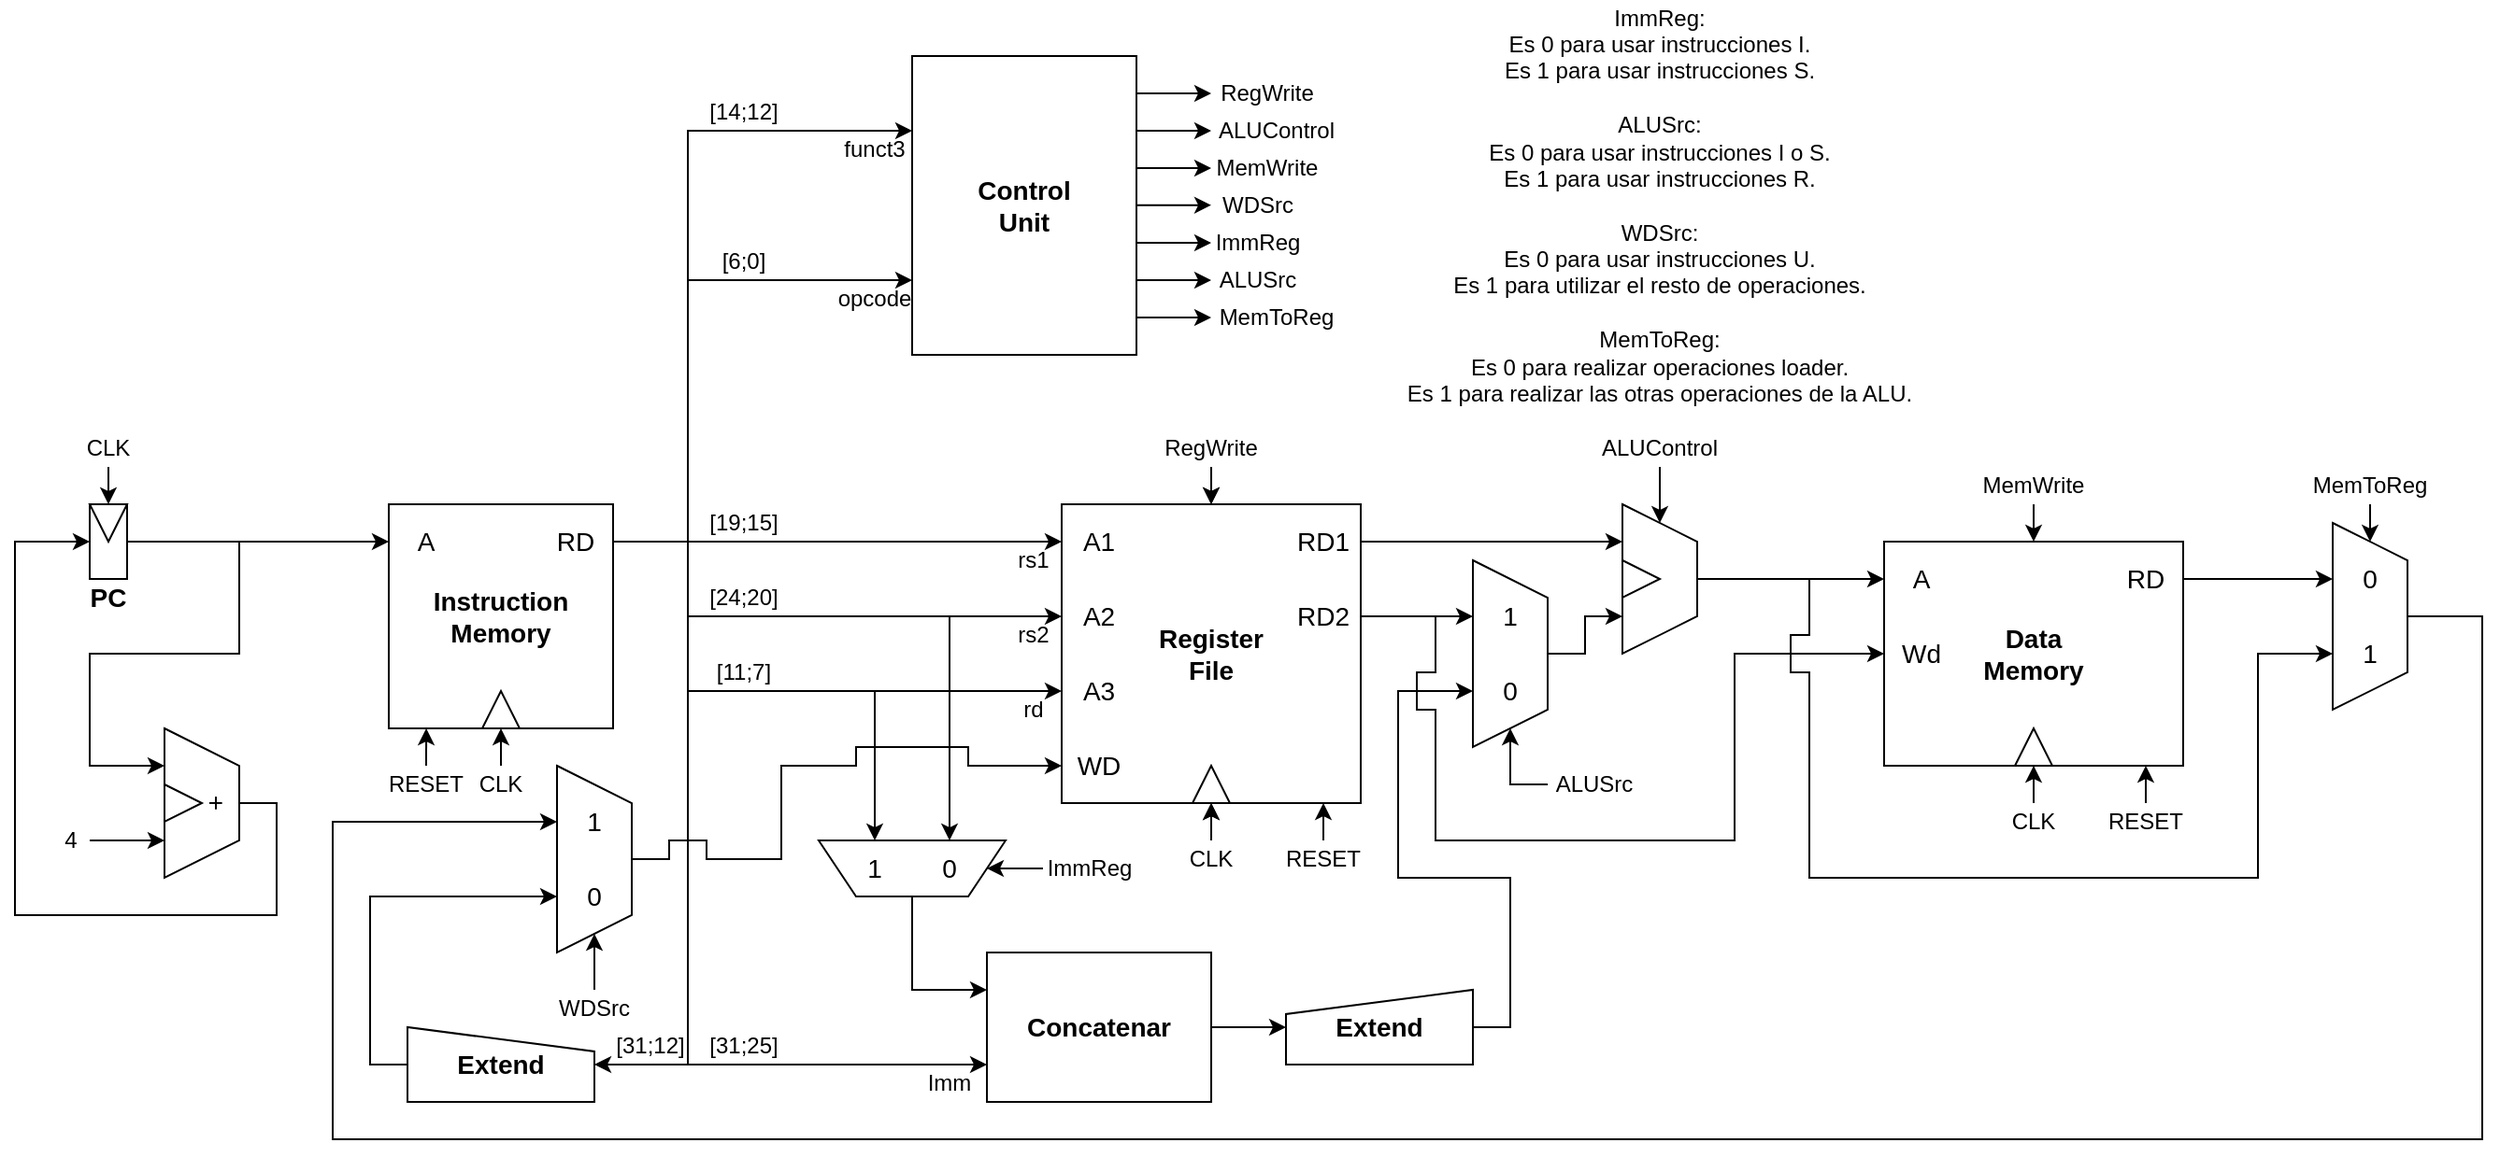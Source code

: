 <mxfile version="22.0.2" type="device">
  <diagram name="Página-1" id="6GFKaBrxD16RPJuChNok">
    <mxGraphModel dx="2023" dy="1169" grid="1" gridSize="10" guides="1" tooltips="1" connect="1" arrows="1" fold="1" page="1" pageScale="1" pageWidth="3300" pageHeight="4681" math="0" shadow="0">
      <root>
        <mxCell id="0" />
        <mxCell id="1" parent="0" />
        <mxCell id="DCOvYSJb3xVZd7ZvaFjD-1" value="Instruction&lt;br style=&quot;font-size: 14px;&quot;&gt;Memory" style="rounded=0;whiteSpace=wrap;html=1;fillColor=none;fontSize=14;fontStyle=1" parent="1" vertex="1">
          <mxGeometry x="320" y="400" width="120" height="120" as="geometry" />
        </mxCell>
        <mxCell id="DCOvYSJb3xVZd7ZvaFjD-2" value="A" style="text;html=1;strokeColor=none;fillColor=none;align=center;verticalAlign=middle;whiteSpace=wrap;rounded=0;fontSize=14;" parent="1" vertex="1">
          <mxGeometry x="320" y="405" width="40" height="30" as="geometry" />
        </mxCell>
        <mxCell id="DCOvYSJb3xVZd7ZvaFjD-3" value="RD" style="text;html=1;strokeColor=none;fillColor=none;align=center;verticalAlign=middle;whiteSpace=wrap;rounded=0;fontSize=14;" parent="1" vertex="1">
          <mxGeometry x="400" y="405" width="40" height="30" as="geometry" />
        </mxCell>
        <mxCell id="DCOvYSJb3xVZd7ZvaFjD-4" value="Register&lt;br&gt;File" style="rounded=0;whiteSpace=wrap;html=1;fillColor=none;fontSize=14;fontStyle=1" parent="1" vertex="1">
          <mxGeometry x="680" y="400" width="160" height="160" as="geometry" />
        </mxCell>
        <mxCell id="DCOvYSJb3xVZd7ZvaFjD-5" value="A1" style="text;html=1;strokeColor=none;fillColor=none;align=center;verticalAlign=middle;whiteSpace=wrap;rounded=0;fontSize=14;" parent="1" vertex="1">
          <mxGeometry x="680" y="405" width="40" height="30" as="geometry" />
        </mxCell>
        <mxCell id="DCOvYSJb3xVZd7ZvaFjD-6" value="RD1" style="text;html=1;strokeColor=none;fillColor=none;align=center;verticalAlign=middle;whiteSpace=wrap;rounded=0;fontSize=14;" parent="1" vertex="1">
          <mxGeometry x="800" y="405" width="40" height="30" as="geometry" />
        </mxCell>
        <mxCell id="DCOvYSJb3xVZd7ZvaFjD-7" value="A2" style="text;html=1;strokeColor=none;fillColor=none;align=center;verticalAlign=middle;whiteSpace=wrap;rounded=0;fontSize=14;" parent="1" vertex="1">
          <mxGeometry x="680" y="445" width="40" height="30" as="geometry" />
        </mxCell>
        <mxCell id="DCOvYSJb3xVZd7ZvaFjD-8" value="A3" style="text;html=1;strokeColor=none;fillColor=none;align=center;verticalAlign=middle;whiteSpace=wrap;rounded=0;fontSize=14;" parent="1" vertex="1">
          <mxGeometry x="680" y="485" width="40" height="30" as="geometry" />
        </mxCell>
        <mxCell id="DCOvYSJb3xVZd7ZvaFjD-9" value="WD" style="text;html=1;strokeColor=none;fillColor=none;align=center;verticalAlign=middle;whiteSpace=wrap;rounded=0;fontSize=14;" parent="1" vertex="1">
          <mxGeometry x="680" y="525" width="40" height="30" as="geometry" />
        </mxCell>
        <mxCell id="DCOvYSJb3xVZd7ZvaFjD-10" value="RD2" style="text;html=1;strokeColor=none;fillColor=none;align=center;verticalAlign=middle;whiteSpace=wrap;rounded=0;fontSize=14;" parent="1" vertex="1">
          <mxGeometry x="800" y="445" width="40" height="30" as="geometry" />
        </mxCell>
        <mxCell id="DCOvYSJb3xVZd7ZvaFjD-12" value="" style="triangle;whiteSpace=wrap;html=1;rotation=-90;fillColor=none;" parent="1" vertex="1">
          <mxGeometry x="750" y="540" width="20" height="20" as="geometry" />
        </mxCell>
        <mxCell id="DCOvYSJb3xVZd7ZvaFjD-13" value="" style="rounded=0;whiteSpace=wrap;html=1;fillColor=none;" parent="1" vertex="1">
          <mxGeometry x="160" y="400" width="20" height="40" as="geometry" />
        </mxCell>
        <mxCell id="DCOvYSJb3xVZd7ZvaFjD-17" value="Data&lt;br&gt;Memory" style="rounded=0;whiteSpace=wrap;html=1;fillColor=none;fontSize=14;fontStyle=1" parent="1" vertex="1">
          <mxGeometry x="1120" y="420" width="160" height="120" as="geometry" />
        </mxCell>
        <mxCell id="DCOvYSJb3xVZd7ZvaFjD-19" value="RD" style="text;html=1;strokeColor=none;fillColor=none;align=center;verticalAlign=middle;whiteSpace=wrap;rounded=0;fontSize=14;" parent="1" vertex="1">
          <mxGeometry x="1240" y="425" width="40" height="30" as="geometry" />
        </mxCell>
        <mxCell id="DCOvYSJb3xVZd7ZvaFjD-22" value="Wd" style="text;html=1;strokeColor=none;fillColor=none;align=center;verticalAlign=middle;whiteSpace=wrap;rounded=0;fontSize=14;" parent="1" vertex="1">
          <mxGeometry x="1120" y="465" width="40" height="30" as="geometry" />
        </mxCell>
        <mxCell id="DCOvYSJb3xVZd7ZvaFjD-25" value="" style="triangle;whiteSpace=wrap;html=1;rotation=-90;fillColor=none;" parent="1" vertex="1">
          <mxGeometry x="1190" y="520" width="20" height="20" as="geometry" />
        </mxCell>
        <mxCell id="DCOvYSJb3xVZd7ZvaFjD-27" value="A" style="text;html=1;strokeColor=none;fillColor=none;align=center;verticalAlign=middle;whiteSpace=wrap;rounded=0;fontSize=14;" parent="1" vertex="1">
          <mxGeometry x="1120" y="425" width="40" height="30" as="geometry" />
        </mxCell>
        <mxCell id="DCOvYSJb3xVZd7ZvaFjD-28" value="" style="triangle;whiteSpace=wrap;html=1;rotation=90;fillColor=none;" parent="1" vertex="1">
          <mxGeometry x="160" y="400" width="20" height="20" as="geometry" />
        </mxCell>
        <mxCell id="DCOvYSJb3xVZd7ZvaFjD-29" value="Control&lt;br&gt;Unit" style="rounded=0;whiteSpace=wrap;html=1;fillColor=none;fontSize=14;fontStyle=1" parent="1" vertex="1">
          <mxGeometry x="600" y="160" width="120" height="160" as="geometry" />
        </mxCell>
        <mxCell id="DCOvYSJb3xVZd7ZvaFjD-30" value="" style="endArrow=classic;html=1;rounded=0;entryX=0;entryY=0.5;entryDx=0;entryDy=0;exitX=1;exitY=0.5;exitDx=0;exitDy=0;" parent="1" source="DCOvYSJb3xVZd7ZvaFjD-13" target="DCOvYSJb3xVZd7ZvaFjD-2" edge="1">
          <mxGeometry width="50" height="50" relative="1" as="geometry">
            <mxPoint x="500" y="380" as="sourcePoint" />
            <mxPoint x="550" y="330" as="targetPoint" />
          </mxGeometry>
        </mxCell>
        <mxCell id="DCOvYSJb3xVZd7ZvaFjD-31" value="" style="endArrow=classic;html=1;rounded=0;entryX=0;entryY=0.5;entryDx=0;entryDy=0;exitX=1;exitY=0.5;exitDx=0;exitDy=0;" parent="1" source="DCOvYSJb3xVZd7ZvaFjD-3" target="DCOvYSJb3xVZd7ZvaFjD-5" edge="1">
          <mxGeometry width="50" height="50" relative="1" as="geometry">
            <mxPoint x="270" y="430" as="sourcePoint" />
            <mxPoint x="330" y="430" as="targetPoint" />
          </mxGeometry>
        </mxCell>
        <mxCell id="DCOvYSJb3xVZd7ZvaFjD-35" value="PC" style="text;html=1;strokeColor=none;fillColor=none;align=center;verticalAlign=middle;whiteSpace=wrap;rounded=0;fontSize=14;fontStyle=1" parent="1" vertex="1">
          <mxGeometry x="150" y="440" width="40" height="20" as="geometry" />
        </mxCell>
        <mxCell id="DCOvYSJb3xVZd7ZvaFjD-41" value="[19;15]" style="text;html=1;strokeColor=none;fillColor=none;align=center;verticalAlign=middle;whiteSpace=wrap;rounded=0;fontSize=12;fontStyle=0" parent="1" vertex="1">
          <mxGeometry x="490" y="400" width="40" height="20" as="geometry" />
        </mxCell>
        <mxCell id="DCOvYSJb3xVZd7ZvaFjD-42" value="rs1" style="text;html=1;strokeColor=none;fillColor=none;align=center;verticalAlign=middle;whiteSpace=wrap;rounded=0;fontSize=12;fontStyle=0" parent="1" vertex="1">
          <mxGeometry x="650" y="420" width="30" height="20" as="geometry" />
        </mxCell>
        <mxCell id="DCOvYSJb3xVZd7ZvaFjD-43" value="" style="endArrow=classic;html=1;rounded=0;entryX=0;entryY=0.5;entryDx=0;entryDy=0;" parent="1" target="DCOvYSJb3xVZd7ZvaFjD-7" edge="1">
          <mxGeometry width="50" height="50" relative="1" as="geometry">
            <mxPoint x="480" y="420" as="sourcePoint" />
            <mxPoint x="610" y="430" as="targetPoint" />
            <Array as="points">
              <mxPoint x="480" y="460" />
            </Array>
          </mxGeometry>
        </mxCell>
        <mxCell id="DCOvYSJb3xVZd7ZvaFjD-44" value="[24;20]" style="text;html=1;strokeColor=none;fillColor=none;align=center;verticalAlign=middle;whiteSpace=wrap;rounded=0;fontSize=12;fontStyle=0" parent="1" vertex="1">
          <mxGeometry x="490" y="440" width="40" height="20" as="geometry" />
        </mxCell>
        <mxCell id="DCOvYSJb3xVZd7ZvaFjD-45" value="rs2" style="text;html=1;strokeColor=none;fillColor=none;align=center;verticalAlign=middle;whiteSpace=wrap;rounded=0;fontSize=12;fontStyle=0" parent="1" vertex="1">
          <mxGeometry x="650" y="460" width="30" height="20" as="geometry" />
        </mxCell>
        <mxCell id="DCOvYSJb3xVZd7ZvaFjD-47" value="" style="endArrow=classic;html=1;rounded=0;entryX=0;entryY=0.5;entryDx=0;entryDy=0;" parent="1" target="DCOvYSJb3xVZd7ZvaFjD-8" edge="1">
          <mxGeometry width="50" height="50" relative="1" as="geometry">
            <mxPoint x="480" y="460" as="sourcePoint" />
            <mxPoint x="610" y="470" as="targetPoint" />
            <Array as="points">
              <mxPoint x="480" y="500" />
            </Array>
          </mxGeometry>
        </mxCell>
        <mxCell id="DCOvYSJb3xVZd7ZvaFjD-48" value="[11;7]" style="text;html=1;strokeColor=none;fillColor=none;align=center;verticalAlign=middle;whiteSpace=wrap;rounded=0;fontSize=12;fontStyle=0" parent="1" vertex="1">
          <mxGeometry x="490" y="480" width="40" height="20" as="geometry" />
        </mxCell>
        <mxCell id="DCOvYSJb3xVZd7ZvaFjD-49" value="rd" style="text;html=1;strokeColor=none;fillColor=none;align=center;verticalAlign=middle;whiteSpace=wrap;rounded=0;fontSize=12;fontStyle=0" parent="1" vertex="1">
          <mxGeometry x="650" y="500" width="30" height="20" as="geometry" />
        </mxCell>
        <mxCell id="DCOvYSJb3xVZd7ZvaFjD-50" value="" style="endArrow=classic;html=1;rounded=0;entryX=0;entryY=0.5;entryDx=0;entryDy=0;" parent="1" target="DCOvYSJb3xVZd7ZvaFjD-28" edge="1">
          <mxGeometry width="50" height="50" relative="1" as="geometry">
            <mxPoint x="170" y="380" as="sourcePoint" />
            <mxPoint x="490" y="520" as="targetPoint" />
          </mxGeometry>
        </mxCell>
        <mxCell id="DCOvYSJb3xVZd7ZvaFjD-51" value="CLK" style="text;html=1;strokeColor=none;fillColor=none;align=center;verticalAlign=middle;whiteSpace=wrap;rounded=0;fontSize=12;fontStyle=0" parent="1" vertex="1">
          <mxGeometry x="150" y="360" width="40" height="20" as="geometry" />
        </mxCell>
        <mxCell id="DCOvYSJb3xVZd7ZvaFjD-52" value="" style="endArrow=classic;html=1;rounded=0;entryX=0;entryY=0.5;entryDx=0;entryDy=0;" parent="1" target="DCOvYSJb3xVZd7ZvaFjD-12" edge="1">
          <mxGeometry width="50" height="50" relative="1" as="geometry">
            <mxPoint x="760" y="580" as="sourcePoint" />
            <mxPoint x="660" y="530" as="targetPoint" />
          </mxGeometry>
        </mxCell>
        <mxCell id="DCOvYSJb3xVZd7ZvaFjD-54" value="" style="edgeStyle=orthogonalEdgeStyle;rounded=0;orthogonalLoop=1;jettySize=auto;html=1;exitX=0.5;exitY=0;exitDx=0;exitDy=0;entryX=0;entryY=0.5;entryDx=0;entryDy=0;" parent="1" source="DCOvYSJb3xVZd7ZvaFjD-53" target="DCOvYSJb3xVZd7ZvaFjD-12" edge="1">
          <mxGeometry relative="1" as="geometry">
            <mxPoint x="760" y="580" as="sourcePoint" />
          </mxGeometry>
        </mxCell>
        <mxCell id="DCOvYSJb3xVZd7ZvaFjD-53" value="CLK" style="text;html=1;strokeColor=none;fillColor=none;align=center;verticalAlign=middle;whiteSpace=wrap;rounded=0;fontSize=12;fontStyle=0" parent="1" vertex="1">
          <mxGeometry x="740" y="580" width="40" height="20" as="geometry" />
        </mxCell>
        <mxCell id="DCOvYSJb3xVZd7ZvaFjD-55" value="CLK" style="text;html=1;strokeColor=none;fillColor=none;align=center;verticalAlign=middle;whiteSpace=wrap;rounded=0;fontSize=12;fontStyle=0" parent="1" vertex="1">
          <mxGeometry x="1180" y="560" width="40" height="20" as="geometry" />
        </mxCell>
        <mxCell id="DCOvYSJb3xVZd7ZvaFjD-56" value="" style="edgeStyle=orthogonalEdgeStyle;rounded=0;orthogonalLoop=1;jettySize=auto;html=1;entryX=0;entryY=0.5;entryDx=0;entryDy=0;" parent="1" source="DCOvYSJb3xVZd7ZvaFjD-55" target="DCOvYSJb3xVZd7ZvaFjD-25" edge="1">
          <mxGeometry relative="1" as="geometry">
            <mxPoint x="890" y="650" as="sourcePoint" />
            <mxPoint x="890" y="630" as="targetPoint" />
          </mxGeometry>
        </mxCell>
        <mxCell id="DCOvYSJb3xVZd7ZvaFjD-59" value="" style="endArrow=classic;html=1;rounded=0;entryX=0.5;entryY=0;entryDx=0;entryDy=0;" parent="1" edge="1">
          <mxGeometry width="50" height="50" relative="1" as="geometry">
            <mxPoint x="760" y="380" as="sourcePoint" />
            <mxPoint x="760" y="400" as="targetPoint" />
          </mxGeometry>
        </mxCell>
        <mxCell id="DCOvYSJb3xVZd7ZvaFjD-101" value="" style="edgeStyle=orthogonalEdgeStyle;rounded=0;orthogonalLoop=1;jettySize=auto;html=1;exitX=0.5;exitY=1;exitDx=0;exitDy=0;entryX=0.5;entryY=0;entryDx=0;entryDy=0;" parent="1" source="DCOvYSJb3xVZd7ZvaFjD-60" target="DCOvYSJb3xVZd7ZvaFjD-4" edge="1">
          <mxGeometry relative="1" as="geometry" />
        </mxCell>
        <mxCell id="DCOvYSJb3xVZd7ZvaFjD-60" value="RegWrite" style="text;html=1;strokeColor=none;fillColor=none;align=center;verticalAlign=middle;whiteSpace=wrap;rounded=0;fontSize=12;fontStyle=0" parent="1" vertex="1">
          <mxGeometry x="730" y="360" width="60" height="20" as="geometry" />
        </mxCell>
        <mxCell id="DCOvYSJb3xVZd7ZvaFjD-61" value="" style="endArrow=classic;html=1;rounded=0;entryX=0.5;entryY=0;entryDx=0;entryDy=0;exitX=0.5;exitY=1;exitDx=0;exitDy=0;" parent="1" source="DCOvYSJb3xVZd7ZvaFjD-62" target="DCOvYSJb3xVZd7ZvaFjD-17" edge="1">
          <mxGeometry width="50" height="50" relative="1" as="geometry">
            <mxPoint x="1200" y="400" as="sourcePoint" />
            <mxPoint x="1200" y="420" as="targetPoint" />
          </mxGeometry>
        </mxCell>
        <mxCell id="DCOvYSJb3xVZd7ZvaFjD-62" value="MemWrite" style="text;html=1;strokeColor=none;fillColor=none;align=center;verticalAlign=middle;whiteSpace=wrap;rounded=0;fontSize=12;fontStyle=0" parent="1" vertex="1">
          <mxGeometry x="1170" y="380" width="60" height="20" as="geometry" />
        </mxCell>
        <mxCell id="DCOvYSJb3xVZd7ZvaFjD-65" value="" style="endArrow=classic;html=1;rounded=0;entryX=0;entryY=0.25;entryDx=0;entryDy=0;" parent="1" target="DCOvYSJb3xVZd7ZvaFjD-29" edge="1">
          <mxGeometry width="50" height="50" relative="1" as="geometry">
            <mxPoint x="480" y="280" as="sourcePoint" />
            <mxPoint x="520" y="280" as="targetPoint" />
            <Array as="points">
              <mxPoint x="480" y="200" />
            </Array>
          </mxGeometry>
        </mxCell>
        <mxCell id="DCOvYSJb3xVZd7ZvaFjD-67" value="[14;12]" style="text;html=1;strokeColor=none;fillColor=none;align=center;verticalAlign=middle;whiteSpace=wrap;rounded=0;fontSize=12;fontStyle=0" parent="1" vertex="1">
          <mxGeometry x="490" y="180" width="40" height="20" as="geometry" />
        </mxCell>
        <mxCell id="DCOvYSJb3xVZd7ZvaFjD-68" value="" style="endArrow=classic;html=1;rounded=0;entryX=0;entryY=0.75;entryDx=0;entryDy=0;" parent="1" target="DCOvYSJb3xVZd7ZvaFjD-29" edge="1">
          <mxGeometry width="50" height="50" relative="1" as="geometry">
            <mxPoint x="480" y="420" as="sourcePoint" />
            <mxPoint x="610" y="170" as="targetPoint" />
            <Array as="points">
              <mxPoint x="480" y="280" />
            </Array>
          </mxGeometry>
        </mxCell>
        <mxCell id="DCOvYSJb3xVZd7ZvaFjD-69" value="[6;0]" style="text;html=1;strokeColor=none;fillColor=none;align=center;verticalAlign=middle;whiteSpace=wrap;rounded=0;fontSize=12;fontStyle=0" parent="1" vertex="1">
          <mxGeometry x="490" y="260" width="40" height="20" as="geometry" />
        </mxCell>
        <mxCell id="DCOvYSJb3xVZd7ZvaFjD-70" value="funct3" style="text;html=1;strokeColor=none;fillColor=none;align=center;verticalAlign=middle;whiteSpace=wrap;rounded=0;fontSize=12;fontStyle=0" parent="1" vertex="1">
          <mxGeometry x="560" y="200" width="40" height="20" as="geometry" />
        </mxCell>
        <mxCell id="DCOvYSJb3xVZd7ZvaFjD-71" value="opcode" style="text;html=1;strokeColor=none;fillColor=none;align=center;verticalAlign=middle;whiteSpace=wrap;rounded=0;fontSize=12;fontStyle=0" parent="1" vertex="1">
          <mxGeometry x="560" y="280" width="40" height="20" as="geometry" />
        </mxCell>
        <mxCell id="DCOvYSJb3xVZd7ZvaFjD-73" value="" style="shape=trapezoid;perimeter=trapezoidPerimeter;whiteSpace=wrap;html=1;fixedSize=1;rotation=-180;fillColor=none;" parent="1" vertex="1">
          <mxGeometry x="550" y="580" width="100" height="30" as="geometry" />
        </mxCell>
        <mxCell id="DCOvYSJb3xVZd7ZvaFjD-74" value="1" style="text;html=1;strokeColor=none;fillColor=none;align=center;verticalAlign=middle;whiteSpace=wrap;rounded=0;fontSize=14;" parent="1" vertex="1">
          <mxGeometry x="560" y="580" width="40" height="30" as="geometry" />
        </mxCell>
        <mxCell id="DCOvYSJb3xVZd7ZvaFjD-75" value="0" style="text;html=1;strokeColor=none;fillColor=none;align=center;verticalAlign=middle;whiteSpace=wrap;rounded=0;fontSize=14;" parent="1" vertex="1">
          <mxGeometry x="600" y="580" width="40" height="30" as="geometry" />
        </mxCell>
        <mxCell id="DCOvYSJb3xVZd7ZvaFjD-78" value="" style="endArrow=classic;html=1;rounded=0;entryX=0.5;entryY=0;entryDx=0;entryDy=0;" parent="1" target="DCOvYSJb3xVZd7ZvaFjD-74" edge="1">
          <mxGeometry width="50" height="50" relative="1" as="geometry">
            <mxPoint x="580" y="500" as="sourcePoint" />
            <mxPoint x="670" y="510" as="targetPoint" />
            <Array as="points" />
          </mxGeometry>
        </mxCell>
        <mxCell id="DCOvYSJb3xVZd7ZvaFjD-79" value="" style="endArrow=classic;html=1;rounded=0;entryX=0.5;entryY=0;entryDx=0;entryDy=0;" parent="1" target="DCOvYSJb3xVZd7ZvaFjD-75" edge="1">
          <mxGeometry width="50" height="50" relative="1" as="geometry">
            <mxPoint x="620" y="460" as="sourcePoint" />
            <mxPoint x="600" y="610" as="targetPoint" />
            <Array as="points" />
          </mxGeometry>
        </mxCell>
        <mxCell id="DCOvYSJb3xVZd7ZvaFjD-80" value="" style="endArrow=classic;html=1;rounded=0;entryX=0;entryY=0.5;entryDx=0;entryDy=0;exitX=0;exitY=0.5;exitDx=0;exitDy=0;" parent="1" source="DCOvYSJb3xVZd7ZvaFjD-81" target="DCOvYSJb3xVZd7ZvaFjD-73" edge="1">
          <mxGeometry width="50" height="50" relative="1" as="geometry">
            <mxPoint x="660" y="595" as="sourcePoint" />
            <mxPoint x="600" y="590" as="targetPoint" />
            <Array as="points" />
          </mxGeometry>
        </mxCell>
        <mxCell id="DCOvYSJb3xVZd7ZvaFjD-81" value="ImmReg" style="text;html=1;strokeColor=none;fillColor=none;align=center;verticalAlign=middle;whiteSpace=wrap;rounded=0;fontSize=12;fontStyle=0" parent="1" vertex="1">
          <mxGeometry x="670" y="585" width="50" height="20" as="geometry" />
        </mxCell>
        <mxCell id="DCOvYSJb3xVZd7ZvaFjD-84" value="Extend" style="shape=manualInput;whiteSpace=wrap;html=1;size=13;fontSize=14;fontStyle=1;fillColor=none;" parent="1" vertex="1">
          <mxGeometry x="800" y="660" width="100" height="40" as="geometry" />
        </mxCell>
        <mxCell id="DCOvYSJb3xVZd7ZvaFjD-85" value="Concatenar" style="rounded=0;whiteSpace=wrap;html=1;fillColor=none;fontSize=14;fontStyle=1" parent="1" vertex="1">
          <mxGeometry x="640" y="640" width="120" height="80" as="geometry" />
        </mxCell>
        <mxCell id="DCOvYSJb3xVZd7ZvaFjD-86" value="" style="endArrow=classic;html=1;rounded=0;entryX=0;entryY=0.25;entryDx=0;entryDy=0;exitX=0.5;exitY=0;exitDx=0;exitDy=0;" parent="1" source="DCOvYSJb3xVZd7ZvaFjD-73" target="DCOvYSJb3xVZd7ZvaFjD-85" edge="1">
          <mxGeometry width="50" height="50" relative="1" as="geometry">
            <mxPoint x="620" y="430" as="sourcePoint" />
            <mxPoint x="620" y="610" as="targetPoint" />
            <Array as="points">
              <mxPoint x="600" y="660" />
            </Array>
          </mxGeometry>
        </mxCell>
        <mxCell id="DCOvYSJb3xVZd7ZvaFjD-87" value="" style="endArrow=classic;html=1;rounded=0;entryX=0;entryY=0.75;entryDx=0;entryDy=0;" parent="1" target="DCOvYSJb3xVZd7ZvaFjD-85" edge="1">
          <mxGeometry width="50" height="50" relative="1" as="geometry">
            <mxPoint x="480" y="500" as="sourcePoint" />
            <mxPoint x="610" y="510" as="targetPoint" />
            <Array as="points">
              <mxPoint x="480" y="700" />
            </Array>
          </mxGeometry>
        </mxCell>
        <mxCell id="DCOvYSJb3xVZd7ZvaFjD-88" value="Imm" style="text;html=1;strokeColor=none;fillColor=none;align=center;verticalAlign=middle;whiteSpace=wrap;rounded=0;fontSize=12;fontStyle=0" parent="1" vertex="1">
          <mxGeometry x="600" y="700" width="40" height="20" as="geometry" />
        </mxCell>
        <mxCell id="DCOvYSJb3xVZd7ZvaFjD-89" value="[31;25]" style="text;html=1;strokeColor=none;fillColor=none;align=center;verticalAlign=middle;whiteSpace=wrap;rounded=0;fontSize=12;fontStyle=0" parent="1" vertex="1">
          <mxGeometry x="490" y="680" width="40" height="20" as="geometry" />
        </mxCell>
        <mxCell id="DCOvYSJb3xVZd7ZvaFjD-91" value="" style="endArrow=classic;html=1;rounded=0;entryX=0;entryY=0.5;entryDx=0;entryDy=0;exitX=1;exitY=0.5;exitDx=0;exitDy=0;" parent="1" source="DCOvYSJb3xVZd7ZvaFjD-85" target="DCOvYSJb3xVZd7ZvaFjD-84" edge="1">
          <mxGeometry width="50" height="50" relative="1" as="geometry">
            <mxPoint x="630" y="640" as="sourcePoint" />
            <mxPoint x="650" y="710" as="targetPoint" />
            <Array as="points" />
          </mxGeometry>
        </mxCell>
        <mxCell id="DCOvYSJb3xVZd7ZvaFjD-92" value="" style="shape=trapezoid;perimeter=trapezoidPerimeter;whiteSpace=wrap;html=1;fixedSize=1;rotation=90;fillColor=none;" parent="1" vertex="1">
          <mxGeometry x="960" y="420" width="80" height="40" as="geometry" />
        </mxCell>
        <mxCell id="DCOvYSJb3xVZd7ZvaFjD-93" value="" style="triangle;whiteSpace=wrap;html=1;rotation=0;fillColor=none;" parent="1" vertex="1">
          <mxGeometry x="980" y="430" width="20" height="20" as="geometry" />
        </mxCell>
        <mxCell id="DCOvYSJb3xVZd7ZvaFjD-94" value="" style="endArrow=classic;html=1;rounded=0;entryX=0.25;entryY=1;entryDx=0;entryDy=0;exitX=1;exitY=0.5;exitDx=0;exitDy=0;" parent="1" source="DCOvYSJb3xVZd7ZvaFjD-6" target="DCOvYSJb3xVZd7ZvaFjD-92" edge="1">
          <mxGeometry width="50" height="50" relative="1" as="geometry">
            <mxPoint x="920" y="560" as="sourcePoint" />
            <mxPoint x="1140" y="560" as="targetPoint" />
          </mxGeometry>
        </mxCell>
        <mxCell id="DCOvYSJb3xVZd7ZvaFjD-95" value="" style="endArrow=classic;html=1;rounded=0;entryX=0;entryY=0.5;entryDx=0;entryDy=0;exitX=1;exitY=0.5;exitDx=0;exitDy=0;" parent="1" source="DCOvYSJb3xVZd7ZvaFjD-84" target="DCOvYSJb3xVZd7ZvaFjD-116" edge="1">
          <mxGeometry width="50" height="50" relative="1" as="geometry">
            <mxPoint x="850" y="430" as="sourcePoint" />
            <mxPoint x="990" y="430" as="targetPoint" />
            <Array as="points">
              <mxPoint x="920" y="680" />
              <mxPoint x="920" y="600" />
              <mxPoint x="860" y="600" />
              <mxPoint x="860" y="500" />
            </Array>
          </mxGeometry>
        </mxCell>
        <mxCell id="DCOvYSJb3xVZd7ZvaFjD-96" value="" style="endArrow=classic;html=1;rounded=0;entryX=0;entryY=0.5;entryDx=0;entryDy=0;exitX=0.5;exitY=1;exitDx=0;exitDy=0;" parent="1" source="DCOvYSJb3xVZd7ZvaFjD-97" target="DCOvYSJb3xVZd7ZvaFjD-92" edge="1">
          <mxGeometry width="50" height="50" relative="1" as="geometry">
            <mxPoint x="1000" y="380" as="sourcePoint" />
            <mxPoint x="990" y="430" as="targetPoint" />
          </mxGeometry>
        </mxCell>
        <mxCell id="DCOvYSJb3xVZd7ZvaFjD-97" value="ALUControl" style="text;html=1;strokeColor=none;fillColor=none;align=center;verticalAlign=middle;whiteSpace=wrap;rounded=0;fontSize=12;fontStyle=0" parent="1" vertex="1">
          <mxGeometry x="970" y="360" width="60" height="20" as="geometry" />
        </mxCell>
        <mxCell id="DCOvYSJb3xVZd7ZvaFjD-98" value="" style="endArrow=classic;html=1;rounded=0;entryX=0;entryY=0.5;entryDx=0;entryDy=0;exitX=0.5;exitY=0;exitDx=0;exitDy=0;" parent="1" source="DCOvYSJb3xVZd7ZvaFjD-92" target="DCOvYSJb3xVZd7ZvaFjD-27" edge="1">
          <mxGeometry width="50" height="50" relative="1" as="geometry">
            <mxPoint x="850" y="430" as="sourcePoint" />
            <mxPoint x="990" y="430" as="targetPoint" />
          </mxGeometry>
        </mxCell>
        <mxCell id="DCOvYSJb3xVZd7ZvaFjD-104" value="+" style="shape=trapezoid;perimeter=trapezoidPerimeter;whiteSpace=wrap;html=1;fixedSize=1;rotation=90;fillColor=none;spacingRight=0;spacingLeft=0;spacingBottom=16;fontSize=14;" parent="1" vertex="1">
          <mxGeometry x="180" y="540" width="80" height="40" as="geometry" />
        </mxCell>
        <mxCell id="DCOvYSJb3xVZd7ZvaFjD-105" value="" style="triangle;whiteSpace=wrap;html=1;rotation=0;fillColor=none;" parent="1" vertex="1">
          <mxGeometry x="200" y="550" width="20" height="20" as="geometry" />
        </mxCell>
        <mxCell id="DCOvYSJb3xVZd7ZvaFjD-107" value="" style="endArrow=classic;html=1;rounded=0;entryX=0.25;entryY=1;entryDx=0;entryDy=0;" parent="1" target="DCOvYSJb3xVZd7ZvaFjD-104" edge="1">
          <mxGeometry width="50" height="50" relative="1" as="geometry">
            <mxPoint x="240" y="420" as="sourcePoint" />
            <mxPoint x="250" y="430" as="targetPoint" />
            <Array as="points">
              <mxPoint x="240" y="480" />
              <mxPoint x="160" y="480" />
              <mxPoint x="160" y="540" />
            </Array>
          </mxGeometry>
        </mxCell>
        <mxCell id="DCOvYSJb3xVZd7ZvaFjD-108" value="" style="endArrow=classic;html=1;rounded=0;entryX=0.75;entryY=1;entryDx=0;entryDy=0;" parent="1" target="DCOvYSJb3xVZd7ZvaFjD-104" edge="1">
          <mxGeometry width="50" height="50" relative="1" as="geometry">
            <mxPoint x="160" y="580" as="sourcePoint" />
            <mxPoint x="210" y="550" as="targetPoint" />
            <Array as="points" />
          </mxGeometry>
        </mxCell>
        <mxCell id="DCOvYSJb3xVZd7ZvaFjD-109" value="4" style="text;html=1;strokeColor=none;fillColor=none;align=center;verticalAlign=middle;whiteSpace=wrap;rounded=0;fontSize=12;fontStyle=0" parent="1" vertex="1">
          <mxGeometry x="140" y="570" width="20" height="20" as="geometry" />
        </mxCell>
        <mxCell id="DCOvYSJb3xVZd7ZvaFjD-110" value="" style="endArrow=classic;html=1;rounded=0;exitX=0.5;exitY=0;exitDx=0;exitDy=0;entryX=0;entryY=0.5;entryDx=0;entryDy=0;" parent="1" source="DCOvYSJb3xVZd7ZvaFjD-104" target="DCOvYSJb3xVZd7ZvaFjD-13" edge="1">
          <mxGeometry width="50" height="50" relative="1" as="geometry">
            <mxPoint x="150" y="430" as="sourcePoint" />
            <mxPoint x="80" y="440" as="targetPoint" />
            <Array as="points">
              <mxPoint x="260" y="560" />
              <mxPoint x="260" y="620" />
              <mxPoint x="120" y="620" />
              <mxPoint x="120" y="420" />
            </Array>
          </mxGeometry>
        </mxCell>
        <mxCell id="DCOvYSJb3xVZd7ZvaFjD-114" value="" style="shape=trapezoid;perimeter=trapezoidPerimeter;whiteSpace=wrap;html=1;fixedSize=1;rotation=90;fillColor=none;" parent="1" vertex="1">
          <mxGeometry x="870" y="460" width="100" height="40" as="geometry" />
        </mxCell>
        <mxCell id="DCOvYSJb3xVZd7ZvaFjD-115" value="1" style="text;html=1;strokeColor=none;fillColor=none;align=center;verticalAlign=middle;whiteSpace=wrap;rounded=0;fontSize=14;" parent="1" vertex="1">
          <mxGeometry x="900" y="445" width="40" height="30" as="geometry" />
        </mxCell>
        <mxCell id="DCOvYSJb3xVZd7ZvaFjD-116" value="0" style="text;html=1;strokeColor=none;fillColor=none;align=center;verticalAlign=middle;whiteSpace=wrap;rounded=0;fontSize=14;" parent="1" vertex="1">
          <mxGeometry x="900" y="485" width="40" height="30" as="geometry" />
        </mxCell>
        <mxCell id="DCOvYSJb3xVZd7ZvaFjD-117" value="" style="endArrow=classic;html=1;rounded=0;entryX=0;entryY=0.5;entryDx=0;entryDy=0;exitX=1;exitY=0.5;exitDx=0;exitDy=0;" parent="1" source="DCOvYSJb3xVZd7ZvaFjD-10" target="DCOvYSJb3xVZd7ZvaFjD-115" edge="1">
          <mxGeometry width="50" height="50" relative="1" as="geometry">
            <mxPoint x="270" y="430" as="sourcePoint" />
            <mxPoint x="330" y="430" as="targetPoint" />
          </mxGeometry>
        </mxCell>
        <mxCell id="DCOvYSJb3xVZd7ZvaFjD-118" value="" style="endArrow=classic;html=1;rounded=0;entryX=0.75;entryY=1;entryDx=0;entryDy=0;exitX=0.5;exitY=0;exitDx=0;exitDy=0;" parent="1" source="DCOvYSJb3xVZd7ZvaFjD-114" target="DCOvYSJb3xVZd7ZvaFjD-92" edge="1">
          <mxGeometry width="50" height="50" relative="1" as="geometry">
            <mxPoint x="850" y="430" as="sourcePoint" />
            <mxPoint x="990" y="430" as="targetPoint" />
            <Array as="points">
              <mxPoint x="960" y="480" />
              <mxPoint x="960" y="460" />
            </Array>
          </mxGeometry>
        </mxCell>
        <mxCell id="DCOvYSJb3xVZd7ZvaFjD-119" value="" style="endArrow=classic;html=1;rounded=0;entryX=1;entryY=0.5;entryDx=0;entryDy=0;exitX=0;exitY=0.5;exitDx=0;exitDy=0;" parent="1" source="DCOvYSJb3xVZd7ZvaFjD-120" target="DCOvYSJb3xVZd7ZvaFjD-114" edge="1">
          <mxGeometry width="50" height="50" relative="1" as="geometry">
            <mxPoint x="940" y="550" as="sourcePoint" />
            <mxPoint x="670" y="665" as="targetPoint" />
            <Array as="points">
              <mxPoint x="920" y="550" />
            </Array>
          </mxGeometry>
        </mxCell>
        <mxCell id="DCOvYSJb3xVZd7ZvaFjD-120" value="ALUSrc" style="text;html=1;strokeColor=none;fillColor=none;align=center;verticalAlign=middle;whiteSpace=wrap;rounded=0;fontSize=12;fontStyle=0" parent="1" vertex="1">
          <mxGeometry x="940" y="540" width="50" height="20" as="geometry" />
        </mxCell>
        <mxCell id="DCOvYSJb3xVZd7ZvaFjD-121" value="" style="endArrow=classic;html=1;rounded=0;entryX=0;entryY=0.5;entryDx=0;entryDy=0;" parent="1" target="DCOvYSJb3xVZd7ZvaFjD-22" edge="1">
          <mxGeometry width="50" height="50" relative="1" as="geometry">
            <mxPoint x="880" y="460" as="sourcePoint" />
            <mxPoint x="990" y="430" as="targetPoint" />
            <Array as="points">
              <mxPoint x="880" y="490" />
              <mxPoint x="870" y="490" />
              <mxPoint x="870" y="510" />
              <mxPoint x="880" y="510" />
              <mxPoint x="880" y="580" />
              <mxPoint x="1040" y="580" />
              <mxPoint x="1040" y="480" />
            </Array>
          </mxGeometry>
        </mxCell>
        <mxCell id="DCOvYSJb3xVZd7ZvaFjD-122" value="ImmReg:&lt;br style=&quot;border-color: var(--border-color);&quot;&gt;Es 0 para usar instrucciones I.&lt;br style=&quot;border-color: var(--border-color);&quot;&gt;Es 1 para usar instrucciones S.&lt;br&gt;&lt;br&gt;ALUSrc:&lt;br&gt;Es 0 para usar instrucciones I o S.&lt;br&gt;Es 1 para usar instrucciones R.&lt;br&gt;&lt;br&gt;WDSrc:&lt;br style=&quot;border-color: var(--border-color);&quot;&gt;Es 0 para usar instrucciones U.&lt;br style=&quot;border-color: var(--border-color);&quot;&gt;Es 1 para utilizar el resto de operaciones.&lt;br&gt;&lt;br&gt;MemToReg:&lt;br style=&quot;border-color: var(--border-color);&quot;&gt;Es 0 para realizar operaciones loader.&lt;br style=&quot;border-color: var(--border-color);&quot;&gt;Es 1 para realizar las otras operaciones de la ALU." style="text;html=1;strokeColor=none;fillColor=none;align=center;verticalAlign=middle;whiteSpace=wrap;rounded=0;fontSize=12;fontStyle=0" parent="1" vertex="1">
          <mxGeometry x="860" y="130" width="280" height="220" as="geometry" />
        </mxCell>
        <mxCell id="DCOvYSJb3xVZd7ZvaFjD-125" value="" style="shape=trapezoid;perimeter=trapezoidPerimeter;whiteSpace=wrap;html=1;fixedSize=1;rotation=90;fillColor=none;" parent="1" vertex="1">
          <mxGeometry x="380" y="570" width="100" height="40" as="geometry" />
        </mxCell>
        <mxCell id="DCOvYSJb3xVZd7ZvaFjD-126" value="1" style="text;html=1;strokeColor=none;fillColor=none;align=center;verticalAlign=middle;whiteSpace=wrap;rounded=0;fontSize=14;" parent="1" vertex="1">
          <mxGeometry x="410" y="555" width="40" height="30" as="geometry" />
        </mxCell>
        <mxCell id="DCOvYSJb3xVZd7ZvaFjD-127" value="0" style="text;html=1;strokeColor=none;fillColor=none;align=center;verticalAlign=middle;whiteSpace=wrap;rounded=0;fontSize=14;" parent="1" vertex="1">
          <mxGeometry x="410" y="595" width="40" height="30" as="geometry" />
        </mxCell>
        <mxCell id="DCOvYSJb3xVZd7ZvaFjD-128" value="" style="endArrow=classic;html=1;rounded=0;entryX=0;entryY=0.5;entryDx=0;entryDy=0;exitX=0.5;exitY=0;exitDx=0;exitDy=0;" parent="1" source="DCOvYSJb3xVZd7ZvaFjD-125" target="DCOvYSJb3xVZd7ZvaFjD-9" edge="1">
          <mxGeometry width="50" height="50" relative="1" as="geometry">
            <mxPoint x="490" y="470" as="sourcePoint" />
            <mxPoint x="690" y="510" as="targetPoint" />
            <Array as="points">
              <mxPoint x="470" y="590" />
              <mxPoint x="470" y="580" />
              <mxPoint x="490" y="580" />
              <mxPoint x="490" y="590" />
              <mxPoint x="530" y="590" />
              <mxPoint x="530" y="540" />
              <mxPoint x="570" y="540" />
              <mxPoint x="570" y="530" />
              <mxPoint x="630" y="530" />
              <mxPoint x="630" y="540" />
            </Array>
          </mxGeometry>
        </mxCell>
        <mxCell id="DCOvYSJb3xVZd7ZvaFjD-133" value="" style="endArrow=classic;html=1;rounded=0;" parent="1" edge="1">
          <mxGeometry width="50" height="50" relative="1" as="geometry">
            <mxPoint x="720" y="200" as="sourcePoint" />
            <mxPoint x="760" y="200" as="targetPoint" />
            <Array as="points" />
          </mxGeometry>
        </mxCell>
        <mxCell id="DCOvYSJb3xVZd7ZvaFjD-137" value="" style="shape=trapezoid;perimeter=trapezoidPerimeter;whiteSpace=wrap;html=1;fixedSize=1;rotation=90;fillColor=none;" parent="1" vertex="1">
          <mxGeometry x="1330" y="440" width="100" height="40" as="geometry" />
        </mxCell>
        <mxCell id="DCOvYSJb3xVZd7ZvaFjD-138" value="0" style="text;html=1;strokeColor=none;fillColor=none;align=center;verticalAlign=middle;whiteSpace=wrap;rounded=0;fontSize=14;" parent="1" vertex="1">
          <mxGeometry x="1360" y="425" width="40" height="30" as="geometry" />
        </mxCell>
        <mxCell id="DCOvYSJb3xVZd7ZvaFjD-139" value="1" style="text;html=1;strokeColor=none;fillColor=none;align=center;verticalAlign=middle;whiteSpace=wrap;rounded=0;fontSize=14;" parent="1" vertex="1">
          <mxGeometry x="1360" y="465" width="40" height="30" as="geometry" />
        </mxCell>
        <mxCell id="DCOvYSJb3xVZd7ZvaFjD-140" value="" style="endArrow=classic;html=1;rounded=0;entryX=0;entryY=0.5;entryDx=0;entryDy=0;exitX=1;exitY=0.5;exitDx=0;exitDy=0;" parent="1" source="DCOvYSJb3xVZd7ZvaFjD-19" target="DCOvYSJb3xVZd7ZvaFjD-138" edge="1">
          <mxGeometry width="50" height="50" relative="1" as="geometry">
            <mxPoint x="1030" y="450" as="sourcePoint" />
            <mxPoint x="1130" y="450" as="targetPoint" />
            <Array as="points" />
          </mxGeometry>
        </mxCell>
        <mxCell id="DCOvYSJb3xVZd7ZvaFjD-141" value="" style="endArrow=classic;html=1;rounded=0;entryX=0;entryY=0.5;entryDx=0;entryDy=0;" parent="1" target="DCOvYSJb3xVZd7ZvaFjD-139" edge="1">
          <mxGeometry width="50" height="50" relative="1" as="geometry">
            <mxPoint x="1080" y="440" as="sourcePoint" />
            <mxPoint x="1370" y="450" as="targetPoint" />
            <Array as="points">
              <mxPoint x="1080" y="470" />
              <mxPoint x="1070" y="470" />
              <mxPoint x="1070" y="490" />
              <mxPoint x="1080" y="490" />
              <mxPoint x="1080" y="600" />
              <mxPoint x="1320" y="600" />
              <mxPoint x="1320" y="480" />
            </Array>
          </mxGeometry>
        </mxCell>
        <mxCell id="DCOvYSJb3xVZd7ZvaFjD-142" value="" style="endArrow=classic;html=1;rounded=0;entryX=0;entryY=0.5;entryDx=0;entryDy=0;exitX=0.5;exitY=1;exitDx=0;exitDy=0;" parent="1" source="DCOvYSJb3xVZd7ZvaFjD-143" target="DCOvYSJb3xVZd7ZvaFjD-137" edge="1">
          <mxGeometry width="50" height="50" relative="1" as="geometry">
            <mxPoint x="1380" y="400" as="sourcePoint" />
            <mxPoint x="1210" y="430" as="targetPoint" />
          </mxGeometry>
        </mxCell>
        <mxCell id="DCOvYSJb3xVZd7ZvaFjD-143" value="MemToReg" style="text;html=1;strokeColor=none;fillColor=none;align=center;verticalAlign=middle;whiteSpace=wrap;rounded=0;fontSize=12;fontStyle=0" parent="1" vertex="1">
          <mxGeometry x="1360" y="380" width="40" height="20" as="geometry" />
        </mxCell>
        <mxCell id="DCOvYSJb3xVZd7ZvaFjD-145" value="" style="endArrow=classic;html=1;rounded=0;entryX=1;entryY=0.5;entryDx=0;entryDy=0;exitX=0.5;exitY=0;exitDx=0;exitDy=0;" parent="1" source="DCOvYSJb3xVZd7ZvaFjD-146" target="DCOvYSJb3xVZd7ZvaFjD-125" edge="1">
          <mxGeometry width="50" height="50" relative="1" as="geometry">
            <mxPoint x="430" y="650" as="sourcePoint" />
            <mxPoint x="660" y="585" as="targetPoint" />
            <Array as="points" />
          </mxGeometry>
        </mxCell>
        <mxCell id="DCOvYSJb3xVZd7ZvaFjD-146" value="WDSrc" style="text;html=1;strokeColor=none;fillColor=none;align=center;verticalAlign=middle;whiteSpace=wrap;rounded=0;fontSize=12;fontStyle=0" parent="1" vertex="1">
          <mxGeometry x="405" y="660" width="50" height="20" as="geometry" />
        </mxCell>
        <mxCell id="DCOvYSJb3xVZd7ZvaFjD-147" value="RegWrite" style="text;html=1;strokeColor=none;fillColor=none;align=center;verticalAlign=middle;whiteSpace=wrap;rounded=0;fontSize=12;fontStyle=0" parent="1" vertex="1">
          <mxGeometry x="760" y="170" width="60" height="20" as="geometry" />
        </mxCell>
        <mxCell id="DCOvYSJb3xVZd7ZvaFjD-148" value="ALUControl" style="text;html=1;strokeColor=none;fillColor=none;align=center;verticalAlign=middle;whiteSpace=wrap;rounded=0;fontSize=12;fontStyle=0" parent="1" vertex="1">
          <mxGeometry x="760" y="190" width="70" height="20" as="geometry" />
        </mxCell>
        <mxCell id="DCOvYSJb3xVZd7ZvaFjD-151" value="MemWrite" style="text;html=1;strokeColor=none;fillColor=none;align=center;verticalAlign=middle;whiteSpace=wrap;rounded=0;fontSize=12;fontStyle=0" parent="1" vertex="1">
          <mxGeometry x="760" y="210" width="60" height="20" as="geometry" />
        </mxCell>
        <mxCell id="DCOvYSJb3xVZd7ZvaFjD-152" value="" style="endArrow=classic;html=1;rounded=0;entryX=0;entryY=0.5;entryDx=0;entryDy=0;" parent="1" edge="1">
          <mxGeometry width="50" height="50" relative="1" as="geometry">
            <mxPoint x="720" y="180" as="sourcePoint" />
            <mxPoint x="760" y="180" as="targetPoint" />
            <Array as="points" />
          </mxGeometry>
        </mxCell>
        <mxCell id="DCOvYSJb3xVZd7ZvaFjD-154" value="" style="endArrow=classic;html=1;rounded=0;" parent="1" edge="1">
          <mxGeometry width="50" height="50" relative="1" as="geometry">
            <mxPoint x="720" y="220" as="sourcePoint" />
            <mxPoint x="760" y="220" as="targetPoint" />
            <Array as="points" />
          </mxGeometry>
        </mxCell>
        <mxCell id="DCOvYSJb3xVZd7ZvaFjD-155" value="" style="endArrow=classic;html=1;rounded=0;" parent="1" edge="1">
          <mxGeometry width="50" height="50" relative="1" as="geometry">
            <mxPoint x="720" y="239.83" as="sourcePoint" />
            <mxPoint x="760" y="239.83" as="targetPoint" />
            <Array as="points" />
          </mxGeometry>
        </mxCell>
        <mxCell id="DCOvYSJb3xVZd7ZvaFjD-156" value="" style="endArrow=classic;html=1;rounded=0;" parent="1" edge="1">
          <mxGeometry width="50" height="50" relative="1" as="geometry">
            <mxPoint x="720" y="260" as="sourcePoint" />
            <mxPoint x="760" y="260" as="targetPoint" />
            <Array as="points" />
          </mxGeometry>
        </mxCell>
        <mxCell id="DCOvYSJb3xVZd7ZvaFjD-157" value="" style="endArrow=classic;html=1;rounded=0;" parent="1" edge="1">
          <mxGeometry width="50" height="50" relative="1" as="geometry">
            <mxPoint x="720" y="280" as="sourcePoint" />
            <mxPoint x="760" y="280" as="targetPoint" />
            <Array as="points" />
          </mxGeometry>
        </mxCell>
        <mxCell id="DCOvYSJb3xVZd7ZvaFjD-158" value="" style="endArrow=classic;html=1;rounded=0;" parent="1" edge="1">
          <mxGeometry width="50" height="50" relative="1" as="geometry">
            <mxPoint x="720" y="300" as="sourcePoint" />
            <mxPoint x="760" y="300" as="targetPoint" />
            <Array as="points" />
          </mxGeometry>
        </mxCell>
        <mxCell id="DCOvYSJb3xVZd7ZvaFjD-159" value="WDSrc" style="text;html=1;strokeColor=none;fillColor=none;align=center;verticalAlign=middle;whiteSpace=wrap;rounded=0;fontSize=12;fontStyle=0" parent="1" vertex="1">
          <mxGeometry x="760" y="230" width="50" height="20" as="geometry" />
        </mxCell>
        <mxCell id="DCOvYSJb3xVZd7ZvaFjD-160" value="ImmReg" style="text;html=1;strokeColor=none;fillColor=none;align=center;verticalAlign=middle;whiteSpace=wrap;rounded=0;fontSize=12;fontStyle=0" parent="1" vertex="1">
          <mxGeometry x="760" y="250" width="50" height="20" as="geometry" />
        </mxCell>
        <mxCell id="DCOvYSJb3xVZd7ZvaFjD-161" value="ALUSrc" style="text;html=1;strokeColor=none;fillColor=none;align=center;verticalAlign=middle;whiteSpace=wrap;rounded=0;fontSize=12;fontStyle=0" parent="1" vertex="1">
          <mxGeometry x="760" y="270" width="50" height="20" as="geometry" />
        </mxCell>
        <mxCell id="DCOvYSJb3xVZd7ZvaFjD-162" value="MemToReg" style="text;html=1;strokeColor=none;fillColor=none;align=center;verticalAlign=middle;whiteSpace=wrap;rounded=0;fontSize=12;fontStyle=0" parent="1" vertex="1">
          <mxGeometry x="760" y="290" width="70" height="20" as="geometry" />
        </mxCell>
        <mxCell id="DCOvYSJb3xVZd7ZvaFjD-163" value="" style="endArrow=classic;html=1;rounded=0;entryX=0;entryY=0.5;entryDx=0;entryDy=0;exitX=0.5;exitY=0;exitDx=0;exitDy=0;" parent="1" source="DCOvYSJb3xVZd7ZvaFjD-137" target="DCOvYSJb3xVZd7ZvaFjD-126" edge="1">
          <mxGeometry width="50" height="50" relative="1" as="geometry">
            <mxPoint x="1030" y="450" as="sourcePoint" />
            <mxPoint x="1130" y="450" as="targetPoint" />
            <Array as="points">
              <mxPoint x="1440" y="460" />
              <mxPoint x="1440" y="740" />
              <mxPoint x="290" y="740" />
              <mxPoint x="290" y="570" />
            </Array>
          </mxGeometry>
        </mxCell>
        <mxCell id="DCOvYSJb3xVZd7ZvaFjD-164" value="" style="endArrow=classic;html=1;rounded=0;entryX=1;entryY=0.5;entryDx=0;entryDy=0;" parent="1" target="m3uh6jmlsieYqJF7kdi2-2" edge="1">
          <mxGeometry width="50" height="50" relative="1" as="geometry">
            <mxPoint x="480" y="700" as="sourcePoint" />
            <mxPoint x="650" y="750" as="targetPoint" />
            <Array as="points" />
          </mxGeometry>
        </mxCell>
        <mxCell id="DCOvYSJb3xVZd7ZvaFjD-165" value="[31;12]" style="text;html=1;strokeColor=none;fillColor=none;align=center;verticalAlign=middle;whiteSpace=wrap;rounded=0;fontSize=12;fontStyle=0" parent="1" vertex="1">
          <mxGeometry x="440" y="680" width="40" height="20" as="geometry" />
        </mxCell>
        <mxCell id="m3uh6jmlsieYqJF7kdi2-2" value="Extend" style="shape=manualInput;whiteSpace=wrap;html=1;size=13;fontSize=14;fontStyle=1;fillColor=none;flipH=1;" parent="1" vertex="1">
          <mxGeometry x="330" y="680" width="100" height="40" as="geometry" />
        </mxCell>
        <mxCell id="m3uh6jmlsieYqJF7kdi2-4" value="" style="endArrow=classic;html=1;rounded=0;entryX=0;entryY=0.5;entryDx=0;entryDy=0;exitX=0;exitY=0.5;exitDx=0;exitDy=0;" parent="1" source="m3uh6jmlsieYqJF7kdi2-2" target="DCOvYSJb3xVZd7ZvaFjD-127" edge="1">
          <mxGeometry width="50" height="50" relative="1" as="geometry">
            <mxPoint x="490" y="710" as="sourcePoint" />
            <mxPoint x="440" y="710" as="targetPoint" />
            <Array as="points">
              <mxPoint x="310" y="700" />
              <mxPoint x="310" y="610" />
            </Array>
          </mxGeometry>
        </mxCell>
        <mxCell id="ilZmr5tKBwu7MJHxmIX4-1" value="RESET" style="text;html=1;strokeColor=none;fillColor=none;align=center;verticalAlign=middle;whiteSpace=wrap;rounded=0;fontSize=12;fontStyle=0" parent="1" vertex="1">
          <mxGeometry x="800" y="580" width="40" height="20" as="geometry" />
        </mxCell>
        <mxCell id="ilZmr5tKBwu7MJHxmIX4-2" value="RESET" style="text;html=1;strokeColor=none;fillColor=none;align=center;verticalAlign=middle;whiteSpace=wrap;rounded=0;fontSize=12;fontStyle=0" parent="1" vertex="1">
          <mxGeometry x="1240" y="560" width="40" height="20" as="geometry" />
        </mxCell>
        <mxCell id="ilZmr5tKBwu7MJHxmIX4-3" style="edgeStyle=orthogonalEdgeStyle;rounded=0;orthogonalLoop=1;jettySize=auto;html=1;exitX=0.5;exitY=0;exitDx=0;exitDy=0;" parent="1" source="ilZmr5tKBwu7MJHxmIX4-1" edge="1">
          <mxGeometry relative="1" as="geometry">
            <mxPoint x="820" y="560" as="targetPoint" />
          </mxGeometry>
        </mxCell>
        <mxCell id="ilZmr5tKBwu7MJHxmIX4-4" style="edgeStyle=orthogonalEdgeStyle;rounded=0;orthogonalLoop=1;jettySize=auto;html=1;exitX=0.5;exitY=0;exitDx=0;exitDy=0;entryX=0.875;entryY=1;entryDx=0;entryDy=0;entryPerimeter=0;" parent="1" source="ilZmr5tKBwu7MJHxmIX4-2" target="DCOvYSJb3xVZd7ZvaFjD-17" edge="1">
          <mxGeometry relative="1" as="geometry" />
        </mxCell>
        <mxCell id="EhO7lGmhbS3mLJcgiTRw-1" value="" style="triangle;whiteSpace=wrap;html=1;rotation=-90;fillColor=none;" vertex="1" parent="1">
          <mxGeometry x="370" y="500" width="20" height="20" as="geometry" />
        </mxCell>
        <mxCell id="EhO7lGmhbS3mLJcgiTRw-2" value="" style="edgeStyle=orthogonalEdgeStyle;rounded=0;orthogonalLoop=1;jettySize=auto;html=1;exitX=0.5;exitY=0;exitDx=0;exitDy=0;entryX=0;entryY=0.5;entryDx=0;entryDy=0;" edge="1" parent="1" source="EhO7lGmhbS3mLJcgiTRw-3" target="EhO7lGmhbS3mLJcgiTRw-1">
          <mxGeometry relative="1" as="geometry">
            <mxPoint x="380" y="540" as="sourcePoint" />
          </mxGeometry>
        </mxCell>
        <mxCell id="EhO7lGmhbS3mLJcgiTRw-3" value="CLK" style="text;html=1;strokeColor=none;fillColor=none;align=center;verticalAlign=middle;whiteSpace=wrap;rounded=0;fontSize=12;fontStyle=0" vertex="1" parent="1">
          <mxGeometry x="360" y="540" width="40" height="20" as="geometry" />
        </mxCell>
        <mxCell id="EhO7lGmhbS3mLJcgiTRw-4" value="RESET" style="text;html=1;strokeColor=none;fillColor=none;align=center;verticalAlign=middle;whiteSpace=wrap;rounded=0;fontSize=12;fontStyle=0" vertex="1" parent="1">
          <mxGeometry x="320" y="540" width="40" height="20" as="geometry" />
        </mxCell>
        <mxCell id="EhO7lGmhbS3mLJcgiTRw-5" style="edgeStyle=orthogonalEdgeStyle;rounded=0;orthogonalLoop=1;jettySize=auto;html=1;exitX=0.5;exitY=0;exitDx=0;exitDy=0;entryX=0.167;entryY=1;entryDx=0;entryDy=0;entryPerimeter=0;" edge="1" parent="1" source="EhO7lGmhbS3mLJcgiTRw-4" target="DCOvYSJb3xVZd7ZvaFjD-1">
          <mxGeometry relative="1" as="geometry" />
        </mxCell>
      </root>
    </mxGraphModel>
  </diagram>
</mxfile>
